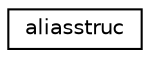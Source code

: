 digraph "Graphical Class Hierarchy"
{
 // INTERACTIVE_SVG=YES
  edge [fontname="Helvetica",fontsize="10",labelfontname="Helvetica",labelfontsize="10"];
  node [fontname="Helvetica",fontsize="10",shape=record];
  rankdir="LR";
  Node0 [label="aliasstruc",height=0.2,width=0.4,color="black", fillcolor="white", style="filled",URL="$structaliasstruc.html",tooltip="Alias structure. "];
}

